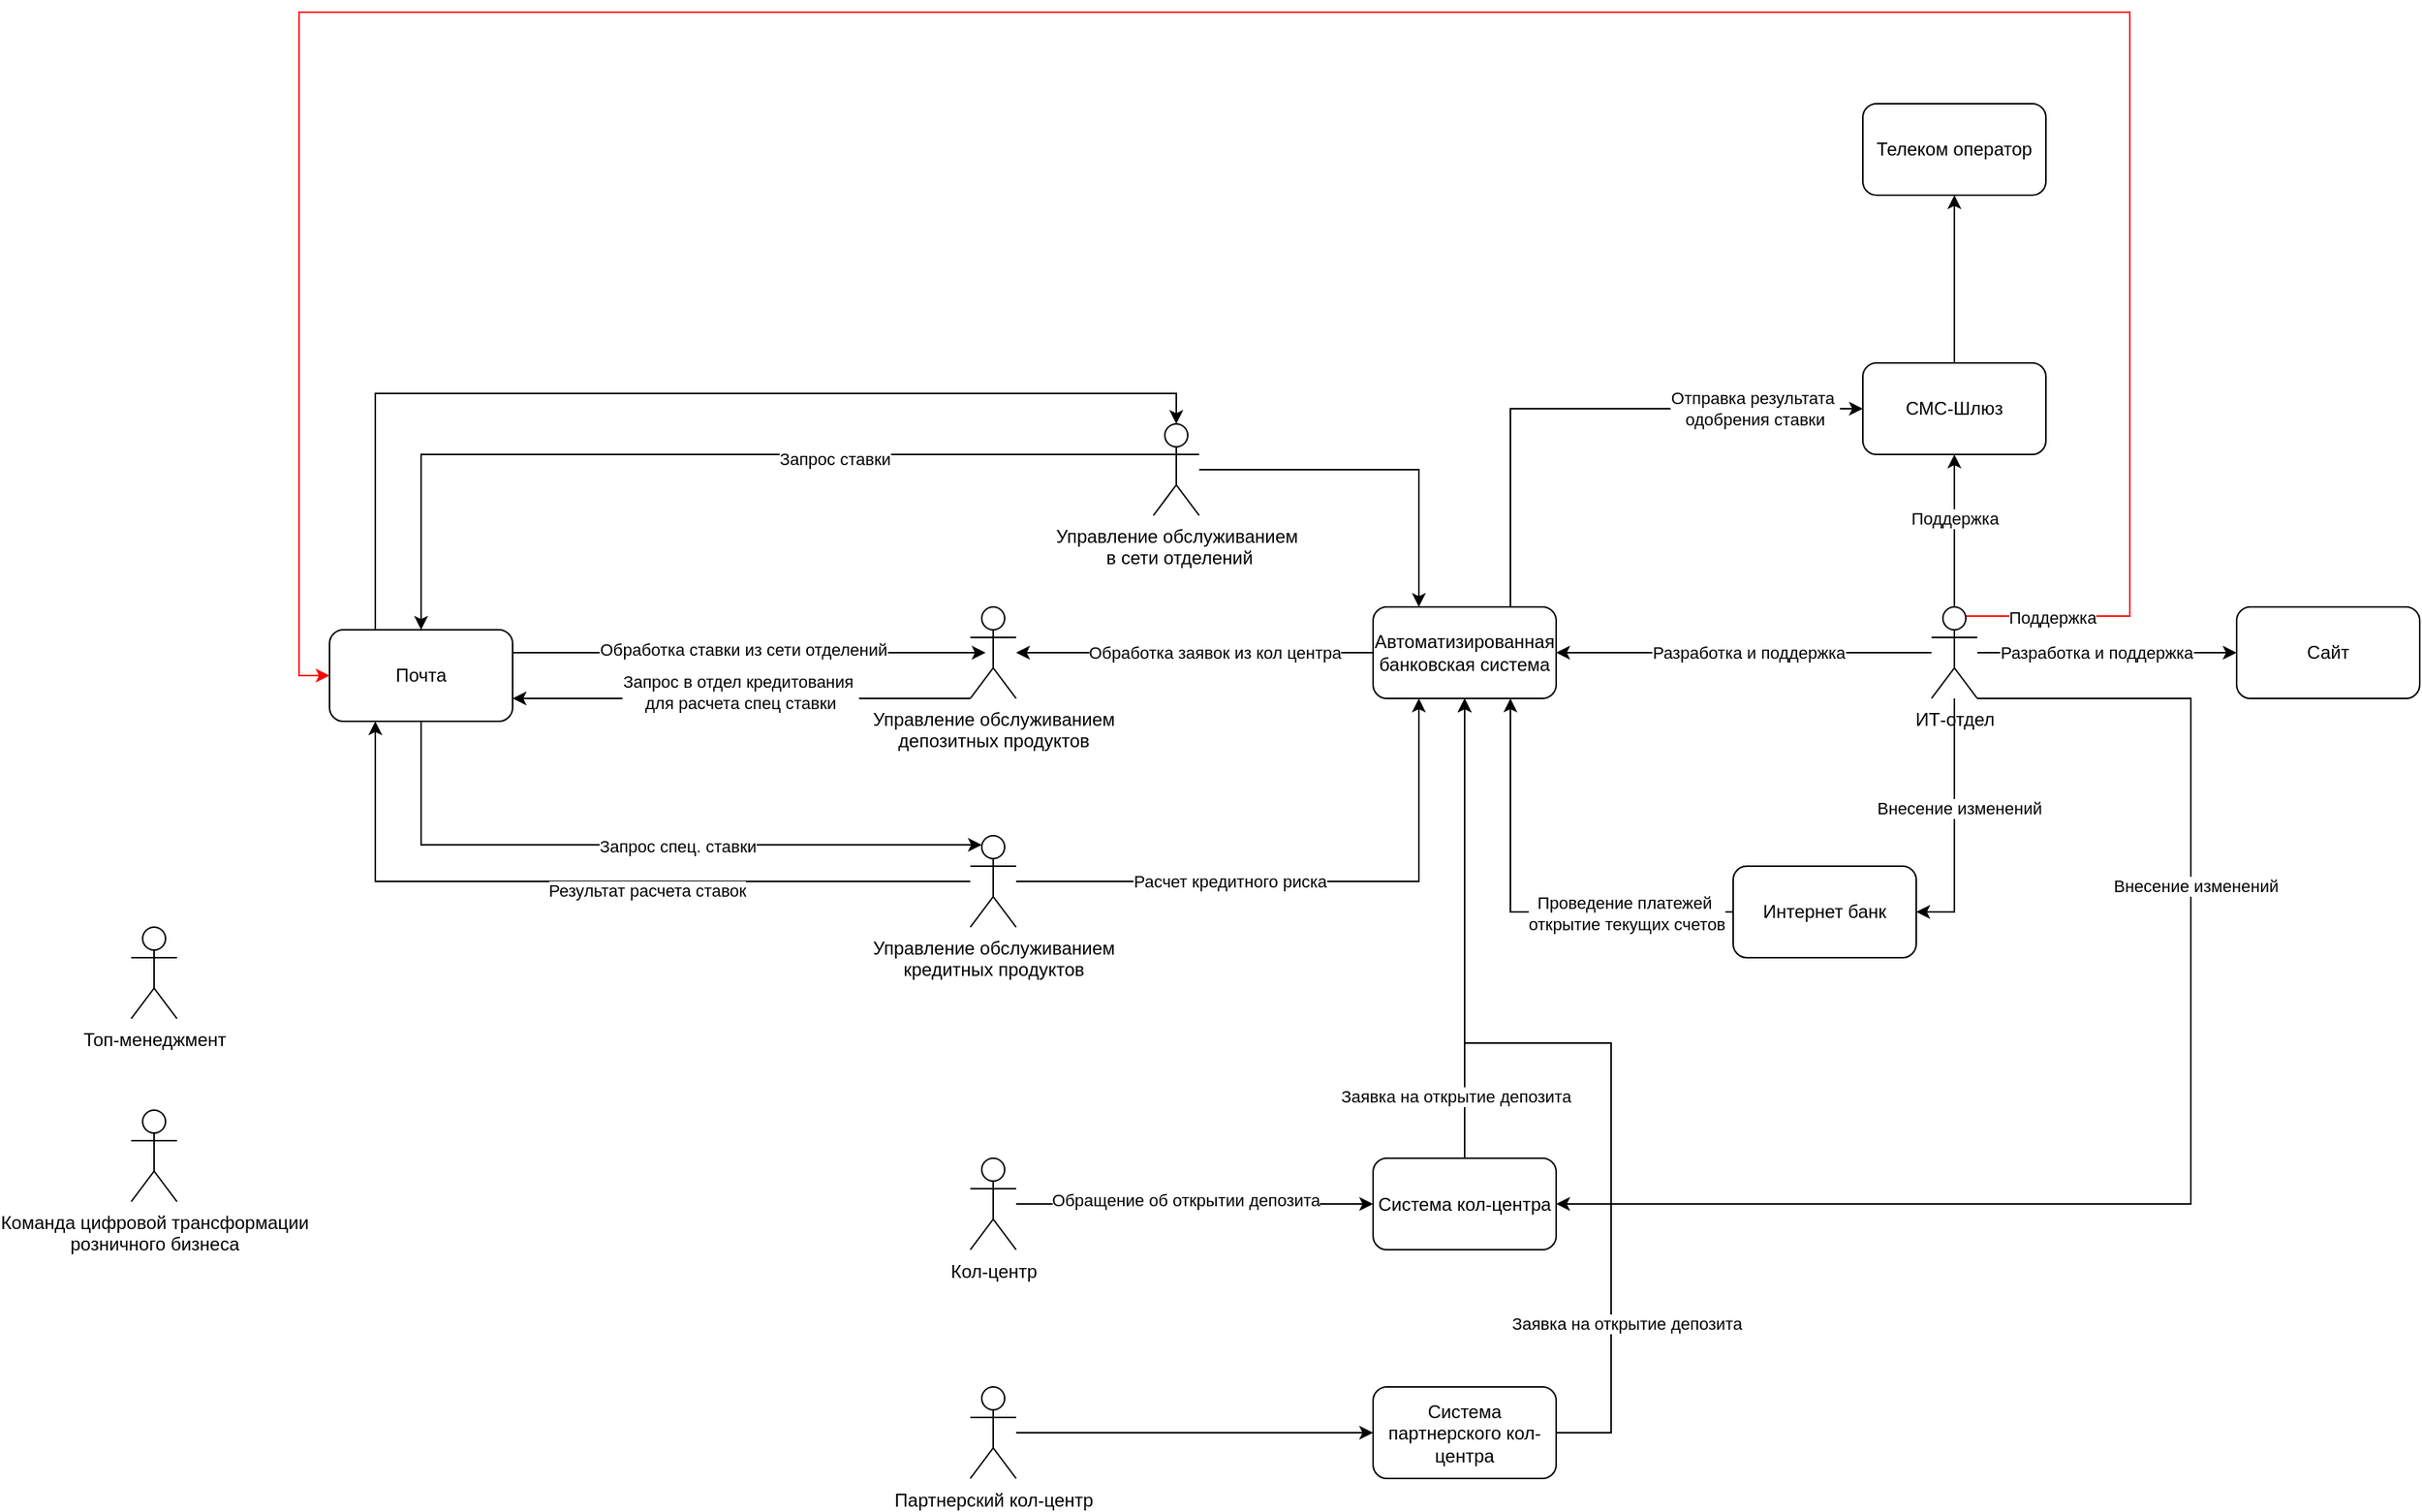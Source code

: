 <mxfile version="26.0.16">
  <diagram name="Страница — 1" id="INe3RcOxvFB1a8ZrlZYj">
    <mxGraphModel dx="3144" dy="1946" grid="1" gridSize="10" guides="1" tooltips="1" connect="1" arrows="1" fold="1" page="1" pageScale="1" pageWidth="827" pageHeight="1169" math="0" shadow="0">
      <root>
        <mxCell id="0" />
        <mxCell id="1" parent="0" />
        <mxCell id="UnNWRm8vZgl0r-_hvqrz-27" style="edgeStyle=orthogonalEdgeStyle;rounded=0;orthogonalLoop=1;jettySize=auto;html=1;entryX=0.25;entryY=0;entryDx=0;entryDy=0;" parent="1" source="UnNWRm8vZgl0r-_hvqrz-3" target="UnNWRm8vZgl0r-_hvqrz-16" edge="1">
          <mxGeometry relative="1" as="geometry" />
        </mxCell>
        <mxCell id="UnNWRm8vZgl0r-_hvqrz-41" style="edgeStyle=orthogonalEdgeStyle;rounded=0;orthogonalLoop=1;jettySize=auto;html=1;entryX=0.5;entryY=0;entryDx=0;entryDy=0;" parent="1" source="UnNWRm8vZgl0r-_hvqrz-3" target="UnNWRm8vZgl0r-_hvqrz-23" edge="1">
          <mxGeometry relative="1" as="geometry">
            <Array as="points">
              <mxPoint x="-270" y="410" />
            </Array>
          </mxGeometry>
        </mxCell>
        <mxCell id="UnNWRm8vZgl0r-_hvqrz-52" value="Запрос ставки" style="edgeLabel;html=1;align=center;verticalAlign=middle;resizable=0;points=[];" parent="UnNWRm8vZgl0r-_hvqrz-41" vertex="1" connectable="0">
          <mxGeometry x="-0.296" y="3" relative="1" as="geometry">
            <mxPoint as="offset" />
          </mxGeometry>
        </mxCell>
        <mxCell id="UnNWRm8vZgl0r-_hvqrz-3" value="Управление обслуживанием&lt;div&gt;&amp;nbsp;в сети отделений&lt;/div&gt;" style="shape=umlActor;verticalLabelPosition=bottom;verticalAlign=top;html=1;outlineConnect=0;" parent="1" vertex="1">
          <mxGeometry x="210" y="390" width="30" height="60" as="geometry" />
        </mxCell>
        <mxCell id="UnNWRm8vZgl0r-_hvqrz-29" style="edgeStyle=orthogonalEdgeStyle;rounded=0;orthogonalLoop=1;jettySize=auto;html=1;entryX=0.25;entryY=1;entryDx=0;entryDy=0;" parent="1" source="UnNWRm8vZgl0r-_hvqrz-4" target="UnNWRm8vZgl0r-_hvqrz-16" edge="1">
          <mxGeometry relative="1" as="geometry" />
        </mxCell>
        <mxCell id="UnNWRm8vZgl0r-_hvqrz-62" value="Расчет кредитного риска" style="edgeLabel;html=1;align=center;verticalAlign=middle;resizable=0;points=[];" parent="UnNWRm8vZgl0r-_hvqrz-29" vertex="1" connectable="0">
          <mxGeometry x="-0.47" y="5" relative="1" as="geometry">
            <mxPoint x="38" y="5" as="offset" />
          </mxGeometry>
        </mxCell>
        <mxCell id="UnNWRm8vZgl0r-_hvqrz-37" style="edgeStyle=orthogonalEdgeStyle;rounded=0;orthogonalLoop=1;jettySize=auto;html=1;entryX=0.25;entryY=1;entryDx=0;entryDy=0;" parent="1" source="UnNWRm8vZgl0r-_hvqrz-4" target="UnNWRm8vZgl0r-_hvqrz-23" edge="1">
          <mxGeometry relative="1" as="geometry" />
        </mxCell>
        <mxCell id="UnNWRm8vZgl0r-_hvqrz-45" value="Результат расчета ставок" style="edgeLabel;html=1;align=center;verticalAlign=middle;resizable=0;points=[];" parent="UnNWRm8vZgl0r-_hvqrz-37" vertex="1" connectable="0">
          <mxGeometry x="-0.144" y="6" relative="1" as="geometry">
            <mxPoint as="offset" />
          </mxGeometry>
        </mxCell>
        <mxCell id="UnNWRm8vZgl0r-_hvqrz-4" value="Управление обслуживанием&lt;div&gt;кредитных продуктов&lt;/div&gt;" style="shape=umlActor;verticalLabelPosition=bottom;verticalAlign=top;html=1;outlineConnect=0;" parent="1" vertex="1">
          <mxGeometry x="90" y="660" width="30" height="60" as="geometry" />
        </mxCell>
        <mxCell id="UnNWRm8vZgl0r-_hvqrz-28" style="edgeStyle=orthogonalEdgeStyle;rounded=0;orthogonalLoop=1;jettySize=auto;html=1;exitX=0;exitY=0.5;exitDx=0;exitDy=0;" parent="1" source="UnNWRm8vZgl0r-_hvqrz-16" target="UnNWRm8vZgl0r-_hvqrz-7" edge="1">
          <mxGeometry relative="1" as="geometry" />
        </mxCell>
        <mxCell id="UnNWRm8vZgl0r-_hvqrz-49" value="Обработка заявок из кол центра" style="edgeLabel;html=1;align=center;verticalAlign=middle;resizable=0;points=[];" parent="UnNWRm8vZgl0r-_hvqrz-28" vertex="1" connectable="0">
          <mxGeometry x="-0.322" y="-1" relative="1" as="geometry">
            <mxPoint x="-25" y="1" as="offset" />
          </mxGeometry>
        </mxCell>
        <mxCell id="UnNWRm8vZgl0r-_hvqrz-38" style="edgeStyle=orthogonalEdgeStyle;rounded=0;orthogonalLoop=1;jettySize=auto;html=1;entryX=1;entryY=0.75;entryDx=0;entryDy=0;" parent="1" source="UnNWRm8vZgl0r-_hvqrz-7" target="UnNWRm8vZgl0r-_hvqrz-23" edge="1">
          <mxGeometry relative="1" as="geometry">
            <Array as="points">
              <mxPoint x="-90" y="570" />
              <mxPoint x="-90" y="570" />
            </Array>
          </mxGeometry>
        </mxCell>
        <mxCell id="UnNWRm8vZgl0r-_hvqrz-55" value="Запрос в отдел кредитования&amp;nbsp;&lt;div&gt;для расчета спец ставки&lt;/div&gt;" style="edgeLabel;html=1;align=center;verticalAlign=middle;resizable=0;points=[];" parent="UnNWRm8vZgl0r-_hvqrz-38" vertex="1" connectable="0">
          <mxGeometry x="0.007" y="-4" relative="1" as="geometry">
            <mxPoint as="offset" />
          </mxGeometry>
        </mxCell>
        <mxCell id="UnNWRm8vZgl0r-_hvqrz-7" value="Управление обслуживанием&lt;div&gt;депозитных продуктов&lt;/div&gt;" style="shape=umlActor;verticalLabelPosition=bottom;verticalAlign=top;html=1;outlineConnect=0;" parent="1" vertex="1">
          <mxGeometry x="90" y="510" width="30" height="60" as="geometry" />
        </mxCell>
        <mxCell id="UnNWRm8vZgl0r-_hvqrz-30" style="edgeStyle=orthogonalEdgeStyle;rounded=0;orthogonalLoop=1;jettySize=auto;html=1;entryX=1;entryY=0.5;entryDx=0;entryDy=0;" parent="1" source="UnNWRm8vZgl0r-_hvqrz-10" target="UnNWRm8vZgl0r-_hvqrz-16" edge="1">
          <mxGeometry relative="1" as="geometry" />
        </mxCell>
        <mxCell id="UnNWRm8vZgl0r-_hvqrz-66" value="Разработка и поддержка" style="edgeLabel;html=1;align=center;verticalAlign=middle;resizable=0;points=[];" parent="UnNWRm8vZgl0r-_hvqrz-30" vertex="1" connectable="0">
          <mxGeometry x="0.383" y="1" relative="1" as="geometry">
            <mxPoint x="50" y="-1" as="offset" />
          </mxGeometry>
        </mxCell>
        <mxCell id="UnNWRm8vZgl0r-_hvqrz-31" style="edgeStyle=orthogonalEdgeStyle;rounded=0;orthogonalLoop=1;jettySize=auto;html=1;entryX=1;entryY=0.5;entryDx=0;entryDy=0;" parent="1" source="UnNWRm8vZgl0r-_hvqrz-10" target="UnNWRm8vZgl0r-_hvqrz-21" edge="1">
          <mxGeometry relative="1" as="geometry">
            <Array as="points">
              <mxPoint x="735" y="710" />
            </Array>
          </mxGeometry>
        </mxCell>
        <mxCell id="UnNWRm8vZgl0r-_hvqrz-68" value="Внесение изменений" style="edgeLabel;html=1;align=center;verticalAlign=middle;resizable=0;points=[];" parent="UnNWRm8vZgl0r-_hvqrz-31" vertex="1" connectable="0">
          <mxGeometry x="-0.125" y="3" relative="1" as="geometry">
            <mxPoint as="offset" />
          </mxGeometry>
        </mxCell>
        <mxCell id="UnNWRm8vZgl0r-_hvqrz-32" style="edgeStyle=orthogonalEdgeStyle;rounded=0;orthogonalLoop=1;jettySize=auto;html=1;entryX=1;entryY=0.5;entryDx=0;entryDy=0;exitX=1;exitY=1;exitDx=0;exitDy=0;exitPerimeter=0;" parent="1" source="UnNWRm8vZgl0r-_hvqrz-10" target="UnNWRm8vZgl0r-_hvqrz-20" edge="1">
          <mxGeometry relative="1" as="geometry">
            <Array as="points">
              <mxPoint x="890" y="570" />
              <mxPoint x="890" y="901" />
            </Array>
          </mxGeometry>
        </mxCell>
        <mxCell id="UnNWRm8vZgl0r-_hvqrz-69" value="Внесение изменений" style="edgeLabel;html=1;align=center;verticalAlign=middle;resizable=0;points=[];" parent="UnNWRm8vZgl0r-_hvqrz-32" vertex="1" connectable="0">
          <mxGeometry x="-0.408" y="3" relative="1" as="geometry">
            <mxPoint as="offset" />
          </mxGeometry>
        </mxCell>
        <mxCell id="UnNWRm8vZgl0r-_hvqrz-33" style="edgeStyle=orthogonalEdgeStyle;rounded=0;orthogonalLoop=1;jettySize=auto;html=1;entryX=0.5;entryY=1;entryDx=0;entryDy=0;" parent="1" source="UnNWRm8vZgl0r-_hvqrz-10" target="UnNWRm8vZgl0r-_hvqrz-17" edge="1">
          <mxGeometry relative="1" as="geometry" />
        </mxCell>
        <mxCell id="UnNWRm8vZgl0r-_hvqrz-70" value="Поддержка" style="edgeLabel;html=1;align=center;verticalAlign=middle;resizable=0;points=[];" parent="UnNWRm8vZgl0r-_hvqrz-33" vertex="1" connectable="0">
          <mxGeometry x="-0.243" y="-2" relative="1" as="geometry">
            <mxPoint x="-2" y="-20" as="offset" />
          </mxGeometry>
        </mxCell>
        <mxCell id="UnNWRm8vZgl0r-_hvqrz-34" style="edgeStyle=orthogonalEdgeStyle;rounded=0;orthogonalLoop=1;jettySize=auto;html=1;entryX=0;entryY=0.5;entryDx=0;entryDy=0;" parent="1" source="UnNWRm8vZgl0r-_hvqrz-10" target="UnNWRm8vZgl0r-_hvqrz-19" edge="1">
          <mxGeometry relative="1" as="geometry" />
        </mxCell>
        <mxCell id="UnNWRm8vZgl0r-_hvqrz-67" value="Разработка и поддержка" style="edgeLabel;html=1;align=center;verticalAlign=middle;resizable=0;points=[];" parent="UnNWRm8vZgl0r-_hvqrz-34" vertex="1" connectable="0">
          <mxGeometry x="-0.489" y="-6" relative="1" as="geometry">
            <mxPoint x="34" y="-6" as="offset" />
          </mxGeometry>
        </mxCell>
        <mxCell id="CslS-H04kjSdHyDcCRKp-1" style="edgeStyle=orthogonalEdgeStyle;rounded=0;orthogonalLoop=1;jettySize=auto;html=1;entryX=0;entryY=0.5;entryDx=0;entryDy=0;exitX=0.75;exitY=0.1;exitDx=0;exitDy=0;exitPerimeter=0;strokeColor=#FF0000;" edge="1" parent="1" source="UnNWRm8vZgl0r-_hvqrz-10" target="UnNWRm8vZgl0r-_hvqrz-23">
          <mxGeometry relative="1" as="geometry">
            <Array as="points">
              <mxPoint x="850" y="516" />
              <mxPoint x="850" y="120" />
              <mxPoint x="-350" y="120" />
              <mxPoint x="-350" y="555" />
            </Array>
          </mxGeometry>
        </mxCell>
        <mxCell id="CslS-H04kjSdHyDcCRKp-2" value="Поддержка" style="edgeLabel;html=1;align=center;verticalAlign=middle;resizable=0;points=[];" vertex="1" connectable="0" parent="CslS-H04kjSdHyDcCRKp-1">
          <mxGeometry x="-0.948" y="-1" relative="1" as="geometry">
            <mxPoint as="offset" />
          </mxGeometry>
        </mxCell>
        <mxCell id="UnNWRm8vZgl0r-_hvqrz-10" value="ИТ-отдел" style="shape=umlActor;verticalLabelPosition=bottom;verticalAlign=top;html=1;outlineConnect=0;" parent="1" vertex="1">
          <mxGeometry x="720" y="510" width="30" height="60" as="geometry" />
        </mxCell>
        <mxCell id="UnNWRm8vZgl0r-_hvqrz-25" style="edgeStyle=orthogonalEdgeStyle;rounded=0;orthogonalLoop=1;jettySize=auto;html=1;entryX=0;entryY=0.5;entryDx=0;entryDy=0;" parent="1" source="UnNWRm8vZgl0r-_hvqrz-12" target="UnNWRm8vZgl0r-_hvqrz-20" edge="1">
          <mxGeometry relative="1" as="geometry" />
        </mxCell>
        <mxCell id="UnNWRm8vZgl0r-_hvqrz-47" value="Обращение об открытии депозита" style="edgeLabel;html=1;align=center;verticalAlign=middle;resizable=0;points=[];" parent="UnNWRm8vZgl0r-_hvqrz-25" vertex="1" connectable="0">
          <mxGeometry x="-0.314" y="3" relative="1" as="geometry">
            <mxPoint x="30" as="offset" />
          </mxGeometry>
        </mxCell>
        <mxCell id="UnNWRm8vZgl0r-_hvqrz-12" value="Кол-центр" style="shape=umlActor;verticalLabelPosition=bottom;verticalAlign=top;html=1;outlineConnect=0;" parent="1" vertex="1">
          <mxGeometry x="90" y="871.5" width="30" height="60" as="geometry" />
        </mxCell>
        <mxCell id="UnNWRm8vZgl0r-_hvqrz-13" value="Топ-менеджмент" style="shape=umlActor;verticalLabelPosition=bottom;verticalAlign=top;html=1;outlineConnect=0;" parent="1" vertex="1">
          <mxGeometry x="-460" y="720" width="30" height="60" as="geometry" />
        </mxCell>
        <mxCell id="UnNWRm8vZgl0r-_hvqrz-14" value="Команда цифровой трансформации&lt;div&gt;розничного бизнеса&lt;/div&gt;" style="shape=umlActor;verticalLabelPosition=bottom;verticalAlign=top;html=1;outlineConnect=0;" parent="1" vertex="1">
          <mxGeometry x="-460" y="840" width="30" height="60" as="geometry" />
        </mxCell>
        <mxCell id="UnNWRm8vZgl0r-_hvqrz-24" style="edgeStyle=orthogonalEdgeStyle;rounded=0;orthogonalLoop=1;jettySize=auto;html=1;entryX=0;entryY=0.5;entryDx=0;entryDy=0;" parent="1" source="UnNWRm8vZgl0r-_hvqrz-15" target="UnNWRm8vZgl0r-_hvqrz-22" edge="1">
          <mxGeometry relative="1" as="geometry" />
        </mxCell>
        <mxCell id="UnNWRm8vZgl0r-_hvqrz-15" value="Партнерский кол-центр" style="shape=umlActor;verticalLabelPosition=bottom;verticalAlign=top;html=1;outlineConnect=0;" parent="1" vertex="1">
          <mxGeometry x="90" y="1021.5" width="30" height="60" as="geometry" />
        </mxCell>
        <mxCell id="UnNWRm8vZgl0r-_hvqrz-35" style="edgeStyle=orthogonalEdgeStyle;rounded=0;orthogonalLoop=1;jettySize=auto;html=1;entryX=0.75;entryY=1;entryDx=0;entryDy=0;exitX=0;exitY=0.5;exitDx=0;exitDy=0;" parent="1" source="UnNWRm8vZgl0r-_hvqrz-21" target="UnNWRm8vZgl0r-_hvqrz-16" edge="1">
          <mxGeometry relative="1" as="geometry">
            <Array as="points">
              <mxPoint x="444" y="710" />
            </Array>
          </mxGeometry>
        </mxCell>
        <mxCell id="UnNWRm8vZgl0r-_hvqrz-57" value="Проведение платежей&amp;nbsp;&lt;div&gt;открытие текущих счетов&lt;/div&gt;" style="edgeLabel;html=1;align=center;verticalAlign=middle;resizable=0;points=[];" parent="UnNWRm8vZgl0r-_hvqrz-35" vertex="1" connectable="0">
          <mxGeometry x="0.227" y="2" relative="1" as="geometry">
            <mxPoint x="78" y="30" as="offset" />
          </mxGeometry>
        </mxCell>
        <mxCell id="UnNWRm8vZgl0r-_hvqrz-40" style="edgeStyle=orthogonalEdgeStyle;rounded=0;orthogonalLoop=1;jettySize=auto;html=1;entryX=0;entryY=0.5;entryDx=0;entryDy=0;exitX=0.75;exitY=0;exitDx=0;exitDy=0;" parent="1" source="UnNWRm8vZgl0r-_hvqrz-16" target="UnNWRm8vZgl0r-_hvqrz-17" edge="1">
          <mxGeometry relative="1" as="geometry" />
        </mxCell>
        <mxCell id="UnNWRm8vZgl0r-_hvqrz-51" value="Отправка результата&amp;nbsp;&lt;div&gt;одобрения ставки&lt;/div&gt;" style="edgeLabel;html=1;align=center;verticalAlign=middle;resizable=0;points=[];" parent="UnNWRm8vZgl0r-_hvqrz-40" vertex="1" connectable="0">
          <mxGeometry x="0.369" y="-2" relative="1" as="geometry">
            <mxPoint x="43" y="-2" as="offset" />
          </mxGeometry>
        </mxCell>
        <mxCell id="UnNWRm8vZgl0r-_hvqrz-16" value="Автоматизированная банковская система" style="rounded=1;whiteSpace=wrap;html=1;" parent="1" vertex="1">
          <mxGeometry x="354" y="510" width="120" height="60" as="geometry" />
        </mxCell>
        <mxCell id="UnNWRm8vZgl0r-_hvqrz-26" style="edgeStyle=orthogonalEdgeStyle;rounded=0;orthogonalLoop=1;jettySize=auto;html=1;entryX=0.5;entryY=1;entryDx=0;entryDy=0;" parent="1" source="UnNWRm8vZgl0r-_hvqrz-17" target="UnNWRm8vZgl0r-_hvqrz-18" edge="1">
          <mxGeometry relative="1" as="geometry" />
        </mxCell>
        <mxCell id="UnNWRm8vZgl0r-_hvqrz-17" value="СМС-Шлюз" style="rounded=1;whiteSpace=wrap;html=1;" parent="1" vertex="1">
          <mxGeometry x="675" y="350" width="120" height="60" as="geometry" />
        </mxCell>
        <mxCell id="UnNWRm8vZgl0r-_hvqrz-18" value="Телеком оператор" style="rounded=1;whiteSpace=wrap;html=1;" parent="1" vertex="1">
          <mxGeometry x="675" y="180" width="120" height="60" as="geometry" />
        </mxCell>
        <mxCell id="UnNWRm8vZgl0r-_hvqrz-19" value="Сайт" style="rounded=1;whiteSpace=wrap;html=1;" parent="1" vertex="1">
          <mxGeometry x="920" y="510" width="120" height="60" as="geometry" />
        </mxCell>
        <mxCell id="UnNWRm8vZgl0r-_hvqrz-39" style="edgeStyle=orthogonalEdgeStyle;rounded=0;orthogonalLoop=1;jettySize=auto;html=1;entryX=0.5;entryY=1;entryDx=0;entryDy=0;" parent="1" source="UnNWRm8vZgl0r-_hvqrz-20" target="UnNWRm8vZgl0r-_hvqrz-16" edge="1">
          <mxGeometry relative="1" as="geometry" />
        </mxCell>
        <mxCell id="UnNWRm8vZgl0r-_hvqrz-48" value="Заявка на открытие депозита" style="edgeLabel;html=1;align=center;verticalAlign=middle;resizable=0;points=[];" parent="UnNWRm8vZgl0r-_hvqrz-39" vertex="1" connectable="0">
          <mxGeometry x="-0.721" y="7" relative="1" as="geometry">
            <mxPoint x="1" y="1" as="offset" />
          </mxGeometry>
        </mxCell>
        <mxCell id="UnNWRm8vZgl0r-_hvqrz-20" value="Система кол-центра" style="rounded=1;whiteSpace=wrap;html=1;" parent="1" vertex="1">
          <mxGeometry x="354" y="871.5" width="120" height="60" as="geometry" />
        </mxCell>
        <mxCell id="UnNWRm8vZgl0r-_hvqrz-21" value="Интернет банк" style="rounded=1;whiteSpace=wrap;html=1;" parent="1" vertex="1">
          <mxGeometry x="590" y="680" width="120" height="60" as="geometry" />
        </mxCell>
        <mxCell id="UnNWRm8vZgl0r-_hvqrz-63" style="edgeStyle=orthogonalEdgeStyle;rounded=0;orthogonalLoop=1;jettySize=auto;html=1;entryX=0.5;entryY=1;entryDx=0;entryDy=0;" parent="1" source="UnNWRm8vZgl0r-_hvqrz-22" target="UnNWRm8vZgl0r-_hvqrz-16" edge="1">
          <mxGeometry relative="1" as="geometry">
            <Array as="points">
              <mxPoint x="510" y="1051" />
              <mxPoint x="510" y="796" />
              <mxPoint x="414" y="796" />
            </Array>
          </mxGeometry>
        </mxCell>
        <mxCell id="UnNWRm8vZgl0r-_hvqrz-22" value="Система партнерского кол-центра" style="rounded=1;whiteSpace=wrap;html=1;" parent="1" vertex="1">
          <mxGeometry x="354" y="1021.5" width="120" height="60" as="geometry" />
        </mxCell>
        <mxCell id="UnNWRm8vZgl0r-_hvqrz-23" value="Почта" style="rounded=1;whiteSpace=wrap;html=1;" parent="1" vertex="1">
          <mxGeometry x="-330" y="525" width="120" height="60" as="geometry" />
        </mxCell>
        <mxCell id="UnNWRm8vZgl0r-_hvqrz-36" style="edgeStyle=orthogonalEdgeStyle;rounded=0;orthogonalLoop=1;jettySize=auto;html=1;entryX=0.5;entryY=0;entryDx=0;entryDy=0;entryPerimeter=0;exitX=0.25;exitY=0;exitDx=0;exitDy=0;" parent="1" source="UnNWRm8vZgl0r-_hvqrz-23" target="UnNWRm8vZgl0r-_hvqrz-3" edge="1">
          <mxGeometry relative="1" as="geometry" />
        </mxCell>
        <mxCell id="UnNWRm8vZgl0r-_hvqrz-43" style="edgeStyle=orthogonalEdgeStyle;rounded=0;orthogonalLoop=1;jettySize=auto;html=1;entryX=0.25;entryY=0.1;entryDx=0;entryDy=0;entryPerimeter=0;exitX=0.5;exitY=1;exitDx=0;exitDy=0;" parent="1" source="UnNWRm8vZgl0r-_hvqrz-23" target="UnNWRm8vZgl0r-_hvqrz-4" edge="1">
          <mxGeometry relative="1" as="geometry">
            <Array as="points">
              <mxPoint x="-270" y="666" />
            </Array>
          </mxGeometry>
        </mxCell>
        <mxCell id="UnNWRm8vZgl0r-_hvqrz-56" value="Запрос спец. ставки" style="edgeLabel;html=1;align=center;verticalAlign=middle;resizable=0;points=[];" parent="UnNWRm8vZgl0r-_hvqrz-43" vertex="1" connectable="0">
          <mxGeometry x="0.111" y="-1" relative="1" as="geometry">
            <mxPoint as="offset" />
          </mxGeometry>
        </mxCell>
        <mxCell id="UnNWRm8vZgl0r-_hvqrz-53" style="edgeStyle=orthogonalEdgeStyle;rounded=0;orthogonalLoop=1;jettySize=auto;html=1;exitX=1;exitY=0.25;exitDx=0;exitDy=0;" parent="1" source="UnNWRm8vZgl0r-_hvqrz-23" edge="1">
          <mxGeometry relative="1" as="geometry">
            <mxPoint x="100" y="540" as="targetPoint" />
            <Array as="points">
              <mxPoint x="98" y="540" />
            </Array>
          </mxGeometry>
        </mxCell>
        <mxCell id="UnNWRm8vZgl0r-_hvqrz-54" value="Обработка ставки из сети отделений" style="edgeLabel;html=1;align=center;verticalAlign=middle;resizable=0;points=[];" parent="UnNWRm8vZgl0r-_hvqrz-53" vertex="1" connectable="0">
          <mxGeometry x="-0.03" y="2" relative="1" as="geometry">
            <mxPoint as="offset" />
          </mxGeometry>
        </mxCell>
        <mxCell id="UnNWRm8vZgl0r-_hvqrz-64" value="Заявка на открытие депозита" style="edgeLabel;html=1;align=center;verticalAlign=middle;resizable=0;points=[];" parent="1" vertex="1" connectable="0">
          <mxGeometry x="520.0" y="980.001" as="geometry" />
        </mxCell>
      </root>
    </mxGraphModel>
  </diagram>
</mxfile>
